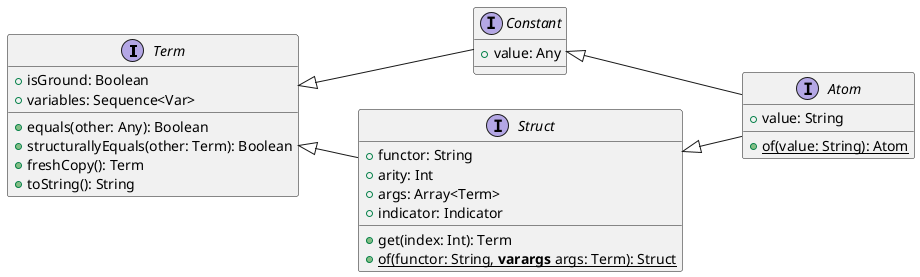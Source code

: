 @startuml

left to right direction
skinparam shadowing false

interface Term {
  + isGround: Boolean
  + variables: Sequence<Var>
  + equals(other: Any): Boolean
  + structurallyEquals(other: Term): Boolean
  + freshCopy(): Term
  + toString(): String
}
interface Constant {
  + value: Any
}
interface Struct {
  + functor: String
  + arity: Int
  + args: Array<Term>
  + indicator: Indicator
  + get(index: Int): Term
  + {static} of(functor: String, **varargs** args: Term): Struct
}
interface Atom {
  + value: String
  + {static} of(value: String): Atom
}

Term <|-- Struct
Term <|-- Constant

Constant <|-- Atom

Struct <|-- Atom
@enduml